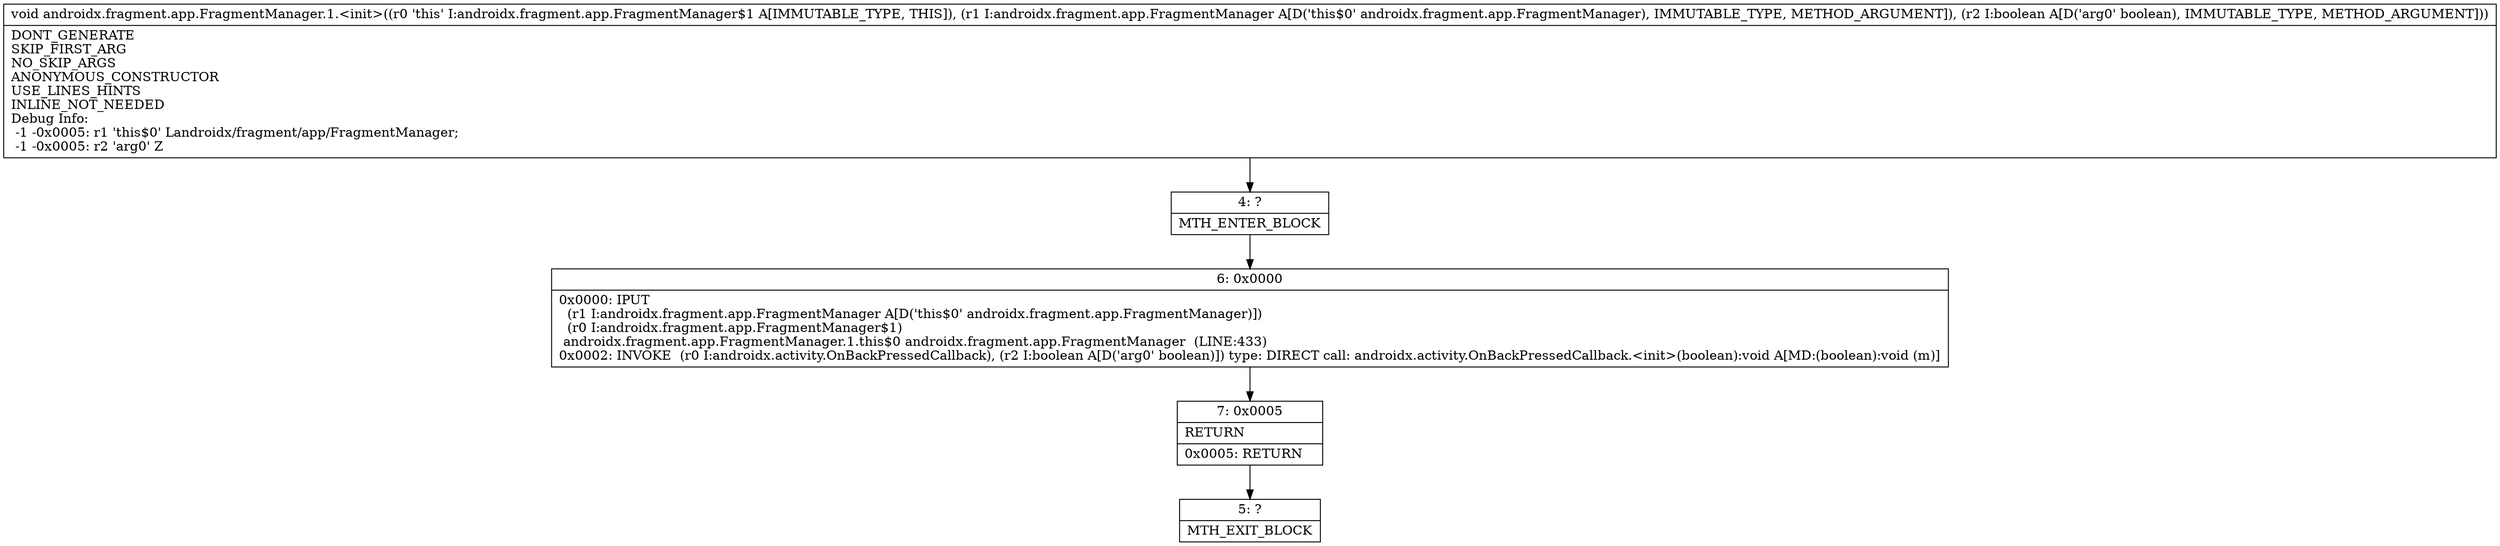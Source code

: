 digraph "CFG forandroidx.fragment.app.FragmentManager.1.\<init\>(Landroidx\/fragment\/app\/FragmentManager;Z)V" {
Node_4 [shape=record,label="{4\:\ ?|MTH_ENTER_BLOCK\l}"];
Node_6 [shape=record,label="{6\:\ 0x0000|0x0000: IPUT  \l  (r1 I:androidx.fragment.app.FragmentManager A[D('this$0' androidx.fragment.app.FragmentManager)])\l  (r0 I:androidx.fragment.app.FragmentManager$1)\l androidx.fragment.app.FragmentManager.1.this$0 androidx.fragment.app.FragmentManager  (LINE:433)\l0x0002: INVOKE  (r0 I:androidx.activity.OnBackPressedCallback), (r2 I:boolean A[D('arg0' boolean)]) type: DIRECT call: androidx.activity.OnBackPressedCallback.\<init\>(boolean):void A[MD:(boolean):void (m)]\l}"];
Node_7 [shape=record,label="{7\:\ 0x0005|RETURN\l|0x0005: RETURN   \l}"];
Node_5 [shape=record,label="{5\:\ ?|MTH_EXIT_BLOCK\l}"];
MethodNode[shape=record,label="{void androidx.fragment.app.FragmentManager.1.\<init\>((r0 'this' I:androidx.fragment.app.FragmentManager$1 A[IMMUTABLE_TYPE, THIS]), (r1 I:androidx.fragment.app.FragmentManager A[D('this$0' androidx.fragment.app.FragmentManager), IMMUTABLE_TYPE, METHOD_ARGUMENT]), (r2 I:boolean A[D('arg0' boolean), IMMUTABLE_TYPE, METHOD_ARGUMENT]))  | DONT_GENERATE\lSKIP_FIRST_ARG\lNO_SKIP_ARGS\lANONYMOUS_CONSTRUCTOR\lUSE_LINES_HINTS\lINLINE_NOT_NEEDED\lDebug Info:\l  \-1 \-0x0005: r1 'this$0' Landroidx\/fragment\/app\/FragmentManager;\l  \-1 \-0x0005: r2 'arg0' Z\l}"];
MethodNode -> Node_4;Node_4 -> Node_6;
Node_6 -> Node_7;
Node_7 -> Node_5;
}

